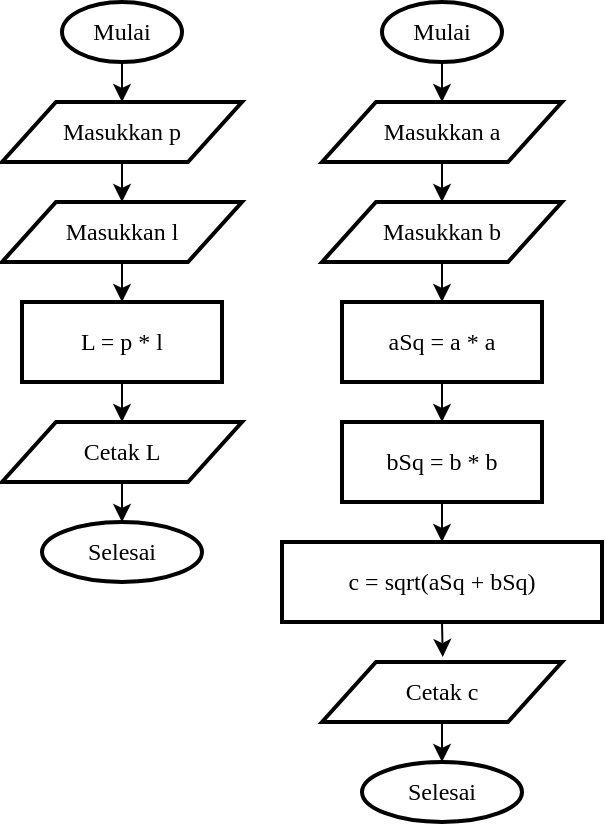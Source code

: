 <mxfile version="21.5.0" type="device">
  <diagram name="Page-1" id="3Unzl9UD56j1uzotpHBt">
    <mxGraphModel dx="283" dy="355" grid="1" gridSize="10" guides="1" tooltips="1" connect="1" arrows="1" fold="1" page="1" pageScale="1" pageWidth="850" pageHeight="1100" math="0" shadow="0">
      <root>
        <mxCell id="0" />
        <mxCell id="1" parent="0" />
        <mxCell id="aA7Sz2BLm136csAPi_VS-7" style="edgeStyle=orthogonalEdgeStyle;rounded=0;orthogonalLoop=1;jettySize=auto;html=1;exitX=0.5;exitY=1;exitDx=0;exitDy=0;exitPerimeter=0;entryX=0.5;entryY=0;entryDx=0;entryDy=0;" edge="1" parent="1" source="aA7Sz2BLm136csAPi_VS-3" target="aA7Sz2BLm136csAPi_VS-5">
          <mxGeometry relative="1" as="geometry" />
        </mxCell>
        <mxCell id="aA7Sz2BLm136csAPi_VS-3" value="&lt;font data-font-src=&quot;https://fonts.googleapis.com/css?family=Roboto+Mono&quot; face=&quot;Roboto Mono&quot;&gt;Mulai&lt;/font&gt;" style="strokeWidth=2;html=1;shape=mxgraph.flowchart.start_1;whiteSpace=wrap;" vertex="1" parent="1">
          <mxGeometry x="160" y="120" width="60" height="30" as="geometry" />
        </mxCell>
        <mxCell id="aA7Sz2BLm136csAPi_VS-8" style="edgeStyle=orthogonalEdgeStyle;rounded=0;orthogonalLoop=1;jettySize=auto;html=1;exitX=0.5;exitY=1;exitDx=0;exitDy=0;entryX=0.5;entryY=0;entryDx=0;entryDy=0;" edge="1" parent="1" source="aA7Sz2BLm136csAPi_VS-5" target="aA7Sz2BLm136csAPi_VS-6">
          <mxGeometry relative="1" as="geometry" />
        </mxCell>
        <mxCell id="aA7Sz2BLm136csAPi_VS-5" value="&lt;font data-font-src=&quot;https://fonts.googleapis.com/css?family=Roboto+Mono&quot; face=&quot;Roboto Mono&quot;&gt;Masukkan p&lt;/font&gt;" style="shape=parallelogram;html=1;strokeWidth=2;perimeter=parallelogramPerimeter;whiteSpace=wrap;rounded=0;arcSize=12;size=0.225;" vertex="1" parent="1">
          <mxGeometry x="130" y="170" width="120" height="30" as="geometry" />
        </mxCell>
        <mxCell id="aA7Sz2BLm136csAPi_VS-13" style="edgeStyle=orthogonalEdgeStyle;rounded=0;orthogonalLoop=1;jettySize=auto;html=1;exitX=0.5;exitY=1;exitDx=0;exitDy=0;entryX=0.5;entryY=0;entryDx=0;entryDy=0;" edge="1" parent="1" source="aA7Sz2BLm136csAPi_VS-6" target="aA7Sz2BLm136csAPi_VS-9">
          <mxGeometry relative="1" as="geometry" />
        </mxCell>
        <mxCell id="aA7Sz2BLm136csAPi_VS-6" value="&lt;font data-font-src=&quot;https://fonts.googleapis.com/css?family=Roboto+Mono&quot; face=&quot;Roboto Mono&quot;&gt;Masukkan l&lt;/font&gt;" style="shape=parallelogram;html=1;strokeWidth=2;perimeter=parallelogramPerimeter;whiteSpace=wrap;rounded=0;arcSize=12;size=0.225;" vertex="1" parent="1">
          <mxGeometry x="130" y="220" width="120" height="30" as="geometry" />
        </mxCell>
        <mxCell id="aA7Sz2BLm136csAPi_VS-14" style="edgeStyle=orthogonalEdgeStyle;rounded=0;orthogonalLoop=1;jettySize=auto;html=1;exitX=0.5;exitY=1;exitDx=0;exitDy=0;entryX=0.5;entryY=0;entryDx=0;entryDy=0;" edge="1" parent="1" source="aA7Sz2BLm136csAPi_VS-9" target="aA7Sz2BLm136csAPi_VS-10">
          <mxGeometry relative="1" as="geometry" />
        </mxCell>
        <mxCell id="aA7Sz2BLm136csAPi_VS-9" value="&lt;font data-font-src=&quot;https://fonts.googleapis.com/css?family=Roboto+Mono&quot; face=&quot;Roboto Mono&quot;&gt;L = p * l&lt;/font&gt;" style="rounded=0;whiteSpace=wrap;html=1;absoluteArcSize=1;arcSize=14;strokeWidth=2;" vertex="1" parent="1">
          <mxGeometry x="140" y="270" width="100" height="40" as="geometry" />
        </mxCell>
        <mxCell id="aA7Sz2BLm136csAPi_VS-15" style="edgeStyle=orthogonalEdgeStyle;rounded=0;orthogonalLoop=1;jettySize=auto;html=1;exitX=0.5;exitY=1;exitDx=0;exitDy=0;entryX=0.5;entryY=0;entryDx=0;entryDy=0;entryPerimeter=0;" edge="1" parent="1" source="aA7Sz2BLm136csAPi_VS-10" target="aA7Sz2BLm136csAPi_VS-11">
          <mxGeometry relative="1" as="geometry" />
        </mxCell>
        <mxCell id="aA7Sz2BLm136csAPi_VS-10" value="&lt;font data-font-src=&quot;https://fonts.googleapis.com/css?family=Roboto+Mono&quot; face=&quot;Roboto Mono&quot;&gt;Cetak L&lt;/font&gt;" style="shape=parallelogram;html=1;strokeWidth=2;perimeter=parallelogramPerimeter;whiteSpace=wrap;rounded=0;arcSize=12;size=0.225;" vertex="1" parent="1">
          <mxGeometry x="130" y="330" width="120" height="30" as="geometry" />
        </mxCell>
        <mxCell id="aA7Sz2BLm136csAPi_VS-11" value="&lt;font data-font-src=&quot;https://fonts.googleapis.com/css?family=Roboto+Mono&quot; face=&quot;Roboto Mono&quot;&gt;Selesai&lt;/font&gt;" style="strokeWidth=2;html=1;shape=mxgraph.flowchart.start_1;whiteSpace=wrap;" vertex="1" parent="1">
          <mxGeometry x="150" y="380" width="80" height="30" as="geometry" />
        </mxCell>
        <mxCell id="aA7Sz2BLm136csAPi_VS-24" style="edgeStyle=orthogonalEdgeStyle;rounded=0;orthogonalLoop=1;jettySize=auto;html=1;exitX=0.5;exitY=1;exitDx=0;exitDy=0;exitPerimeter=0;entryX=0.5;entryY=0;entryDx=0;entryDy=0;" edge="1" parent="1" source="aA7Sz2BLm136csAPi_VS-16" target="aA7Sz2BLm136csAPi_VS-17">
          <mxGeometry relative="1" as="geometry" />
        </mxCell>
        <mxCell id="aA7Sz2BLm136csAPi_VS-16" value="&lt;font data-font-src=&quot;https://fonts.googleapis.com/css?family=Roboto+Mono&quot; face=&quot;Roboto Mono&quot;&gt;Mulai&lt;/font&gt;" style="strokeWidth=2;html=1;shape=mxgraph.flowchart.start_1;whiteSpace=wrap;" vertex="1" parent="1">
          <mxGeometry x="320" y="120" width="60" height="30" as="geometry" />
        </mxCell>
        <mxCell id="aA7Sz2BLm136csAPi_VS-25" style="edgeStyle=orthogonalEdgeStyle;rounded=0;orthogonalLoop=1;jettySize=auto;html=1;exitX=0.5;exitY=1;exitDx=0;exitDy=0;entryX=0.5;entryY=0;entryDx=0;entryDy=0;" edge="1" parent="1" source="aA7Sz2BLm136csAPi_VS-17" target="aA7Sz2BLm136csAPi_VS-18">
          <mxGeometry relative="1" as="geometry" />
        </mxCell>
        <mxCell id="aA7Sz2BLm136csAPi_VS-17" value="&lt;font data-font-src=&quot;https://fonts.googleapis.com/css?family=Roboto+Mono&quot; face=&quot;Roboto Mono&quot;&gt;Masukkan a&lt;/font&gt;" style="shape=parallelogram;html=1;strokeWidth=2;perimeter=parallelogramPerimeter;whiteSpace=wrap;rounded=0;arcSize=12;size=0.225;" vertex="1" parent="1">
          <mxGeometry x="290" y="170" width="120" height="30" as="geometry" />
        </mxCell>
        <mxCell id="aA7Sz2BLm136csAPi_VS-26" style="edgeStyle=orthogonalEdgeStyle;rounded=0;orthogonalLoop=1;jettySize=auto;html=1;exitX=0.5;exitY=1;exitDx=0;exitDy=0;entryX=0.5;entryY=0;entryDx=0;entryDy=0;" edge="1" parent="1" source="aA7Sz2BLm136csAPi_VS-18" target="aA7Sz2BLm136csAPi_VS-19">
          <mxGeometry relative="1" as="geometry" />
        </mxCell>
        <mxCell id="aA7Sz2BLm136csAPi_VS-18" value="&lt;font data-font-src=&quot;https://fonts.googleapis.com/css?family=Roboto+Mono&quot; face=&quot;Roboto Mono&quot;&gt;Masukkan b&lt;/font&gt;" style="shape=parallelogram;html=1;strokeWidth=2;perimeter=parallelogramPerimeter;whiteSpace=wrap;rounded=0;arcSize=12;size=0.225;" vertex="1" parent="1">
          <mxGeometry x="290" y="220" width="120" height="30" as="geometry" />
        </mxCell>
        <mxCell id="aA7Sz2BLm136csAPi_VS-27" style="edgeStyle=orthogonalEdgeStyle;rounded=0;orthogonalLoop=1;jettySize=auto;html=1;exitX=0.5;exitY=1;exitDx=0;exitDy=0;entryX=0.5;entryY=0;entryDx=0;entryDy=0;" edge="1" parent="1" source="aA7Sz2BLm136csAPi_VS-19" target="aA7Sz2BLm136csAPi_VS-20">
          <mxGeometry relative="1" as="geometry" />
        </mxCell>
        <mxCell id="aA7Sz2BLm136csAPi_VS-19" value="&lt;font data-font-src=&quot;https://fonts.googleapis.com/css?family=Roboto+Mono&quot; face=&quot;Roboto Mono&quot;&gt;aSq = a * a&lt;/font&gt;" style="rounded=0;whiteSpace=wrap;html=1;absoluteArcSize=1;arcSize=14;strokeWidth=2;" vertex="1" parent="1">
          <mxGeometry x="300" y="270" width="100" height="40" as="geometry" />
        </mxCell>
        <mxCell id="aA7Sz2BLm136csAPi_VS-28" style="edgeStyle=orthogonalEdgeStyle;rounded=0;orthogonalLoop=1;jettySize=auto;html=1;exitX=0.5;exitY=1;exitDx=0;exitDy=0;entryX=0.5;entryY=0;entryDx=0;entryDy=0;" edge="1" parent="1" source="aA7Sz2BLm136csAPi_VS-20" target="aA7Sz2BLm136csAPi_VS-21">
          <mxGeometry relative="1" as="geometry" />
        </mxCell>
        <mxCell id="aA7Sz2BLm136csAPi_VS-20" value="&lt;font data-font-src=&quot;https://fonts.googleapis.com/css?family=Roboto+Mono&quot; face=&quot;Roboto Mono&quot;&gt;bSq = b * b&lt;/font&gt;" style="rounded=0;whiteSpace=wrap;html=1;absoluteArcSize=1;arcSize=14;strokeWidth=2;" vertex="1" parent="1">
          <mxGeometry x="300" y="330" width="100" height="40" as="geometry" />
        </mxCell>
        <mxCell id="aA7Sz2BLm136csAPi_VS-29" style="edgeStyle=orthogonalEdgeStyle;rounded=0;orthogonalLoop=1;jettySize=auto;html=1;exitX=0.5;exitY=1;exitDx=0;exitDy=0;entryX=0.503;entryY=-0.083;entryDx=0;entryDy=0;entryPerimeter=0;" edge="1" parent="1" source="aA7Sz2BLm136csAPi_VS-21" target="aA7Sz2BLm136csAPi_VS-22">
          <mxGeometry relative="1" as="geometry" />
        </mxCell>
        <mxCell id="aA7Sz2BLm136csAPi_VS-21" value="&lt;font face=&quot;Roboto Mono&quot;&gt;c = sqrt(aSq + bSq)&lt;/font&gt;" style="rounded=0;whiteSpace=wrap;html=1;absoluteArcSize=1;arcSize=14;strokeWidth=2;" vertex="1" parent="1">
          <mxGeometry x="270" y="390" width="160" height="40" as="geometry" />
        </mxCell>
        <mxCell id="aA7Sz2BLm136csAPi_VS-30" style="edgeStyle=orthogonalEdgeStyle;rounded=0;orthogonalLoop=1;jettySize=auto;html=1;exitX=0.5;exitY=1;exitDx=0;exitDy=0;entryX=0.5;entryY=0;entryDx=0;entryDy=0;entryPerimeter=0;" edge="1" parent="1" source="aA7Sz2BLm136csAPi_VS-22" target="aA7Sz2BLm136csAPi_VS-23">
          <mxGeometry relative="1" as="geometry" />
        </mxCell>
        <mxCell id="aA7Sz2BLm136csAPi_VS-22" value="&lt;font data-font-src=&quot;https://fonts.googleapis.com/css?family=Roboto+Mono&quot; face=&quot;Roboto Mono&quot;&gt;Cetak c&lt;/font&gt;" style="shape=parallelogram;html=1;strokeWidth=2;perimeter=parallelogramPerimeter;whiteSpace=wrap;rounded=0;arcSize=12;size=0.225;" vertex="1" parent="1">
          <mxGeometry x="290" y="450" width="120" height="30" as="geometry" />
        </mxCell>
        <mxCell id="aA7Sz2BLm136csAPi_VS-23" value="&lt;font data-font-src=&quot;https://fonts.googleapis.com/css?family=Roboto+Mono&quot; face=&quot;Roboto Mono&quot;&gt;Selesai&lt;/font&gt;" style="strokeWidth=2;html=1;shape=mxgraph.flowchart.start_1;whiteSpace=wrap;" vertex="1" parent="1">
          <mxGeometry x="310" y="500" width="80" height="30" as="geometry" />
        </mxCell>
      </root>
    </mxGraphModel>
  </diagram>
</mxfile>
